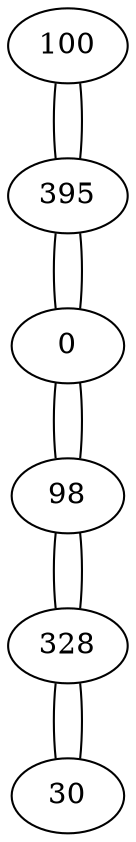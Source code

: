graph {
	100 [label=100]
	100 -- 395
	395 [label=395]
	395 -- 100
	395 -- 0
	0 [label=0]
	0 -- 395
	0 -- 98
	98 [label=98]
	98 -- 0
	98 -- 328
	328 [label=328]
	328 -- 98
	328 -- 30
	30 [label=30]
	30 -- 328
}
